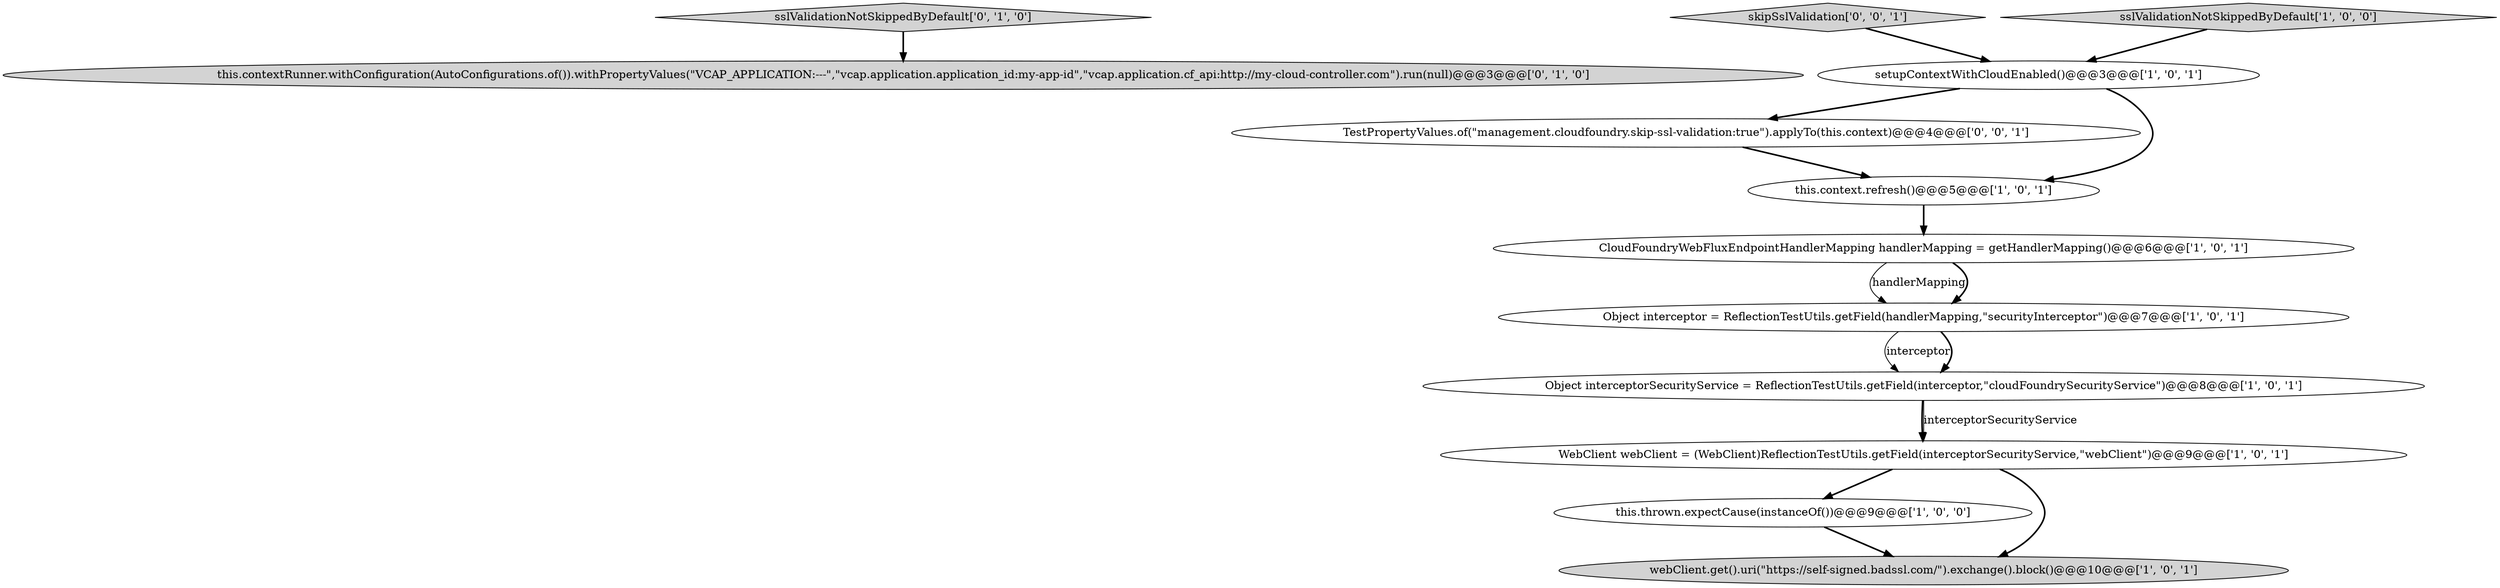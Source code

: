 digraph {
10 [style = filled, label = "sslValidationNotSkippedByDefault['0', '1', '0']", fillcolor = lightgray, shape = diamond image = "AAA0AAABBB2BBB"];
9 [style = filled, label = "this.contextRunner.withConfiguration(AutoConfigurations.of()).withPropertyValues(\"VCAP_APPLICATION:---\",\"vcap.application.application_id:my-app-id\",\"vcap.application.cf_api:http://my-cloud-controller.com\").run(null)@@@3@@@['0', '1', '0']", fillcolor = lightgray, shape = ellipse image = "AAA0AAABBB2BBB"];
2 [style = filled, label = "CloudFoundryWebFluxEndpointHandlerMapping handlerMapping = getHandlerMapping()@@@6@@@['1', '0', '1']", fillcolor = white, shape = ellipse image = "AAA0AAABBB1BBB"];
11 [style = filled, label = "skipSslValidation['0', '0', '1']", fillcolor = lightgray, shape = diamond image = "AAA0AAABBB3BBB"];
6 [style = filled, label = "this.thrown.expectCause(instanceOf())@@@9@@@['1', '0', '0']", fillcolor = white, shape = ellipse image = "AAA0AAABBB1BBB"];
12 [style = filled, label = "TestPropertyValues.of(\"management.cloudfoundry.skip-ssl-validation:true\").applyTo(this.context)@@@4@@@['0', '0', '1']", fillcolor = white, shape = ellipse image = "AAA0AAABBB3BBB"];
1 [style = filled, label = "this.context.refresh()@@@5@@@['1', '0', '1']", fillcolor = white, shape = ellipse image = "AAA0AAABBB1BBB"];
7 [style = filled, label = "webClient.get().uri(\"https://self-signed.badssl.com/\").exchange().block()@@@10@@@['1', '0', '1']", fillcolor = lightgray, shape = ellipse image = "AAA0AAABBB1BBB"];
4 [style = filled, label = "Object interceptor = ReflectionTestUtils.getField(handlerMapping,\"securityInterceptor\")@@@7@@@['1', '0', '1']", fillcolor = white, shape = ellipse image = "AAA0AAABBB1BBB"];
3 [style = filled, label = "setupContextWithCloudEnabled()@@@3@@@['1', '0', '1']", fillcolor = white, shape = ellipse image = "AAA0AAABBB1BBB"];
5 [style = filled, label = "WebClient webClient = (WebClient)ReflectionTestUtils.getField(interceptorSecurityService,\"webClient\")@@@9@@@['1', '0', '1']", fillcolor = white, shape = ellipse image = "AAA0AAABBB1BBB"];
8 [style = filled, label = "Object interceptorSecurityService = ReflectionTestUtils.getField(interceptor,\"cloudFoundrySecurityService\")@@@8@@@['1', '0', '1']", fillcolor = white, shape = ellipse image = "AAA0AAABBB1BBB"];
0 [style = filled, label = "sslValidationNotSkippedByDefault['1', '0', '0']", fillcolor = lightgray, shape = diamond image = "AAA0AAABBB1BBB"];
4->8 [style = solid, label="interceptor"];
11->3 [style = bold, label=""];
12->1 [style = bold, label=""];
2->4 [style = solid, label="handlerMapping"];
6->7 [style = bold, label=""];
4->8 [style = bold, label=""];
2->4 [style = bold, label=""];
0->3 [style = bold, label=""];
8->5 [style = bold, label=""];
3->12 [style = bold, label=""];
8->5 [style = solid, label="interceptorSecurityService"];
1->2 [style = bold, label=""];
5->7 [style = bold, label=""];
5->6 [style = bold, label=""];
3->1 [style = bold, label=""];
10->9 [style = bold, label=""];
}
